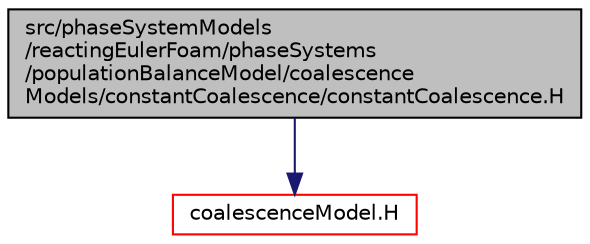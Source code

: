 digraph "src/phaseSystemModels/reactingEulerFoam/phaseSystems/populationBalanceModel/coalescenceModels/constantCoalescence/constantCoalescence.H"
{
  bgcolor="transparent";
  edge [fontname="Helvetica",fontsize="10",labelfontname="Helvetica",labelfontsize="10"];
  node [fontname="Helvetica",fontsize="10",shape=record];
  Node1 [label="src/phaseSystemModels\l/reactingEulerFoam/phaseSystems\l/populationBalanceModel/coalescence\lModels/constantCoalescence/constantCoalescence.H",height=0.2,width=0.4,color="black", fillcolor="grey75", style="filled" fontcolor="black"];
  Node1 -> Node2 [color="midnightblue",fontsize="10",style="solid",fontname="Helvetica"];
  Node2 [label="coalescenceModel.H",height=0.2,width=0.4,color="red",URL="$coalescenceModel_8H.html"];
}
